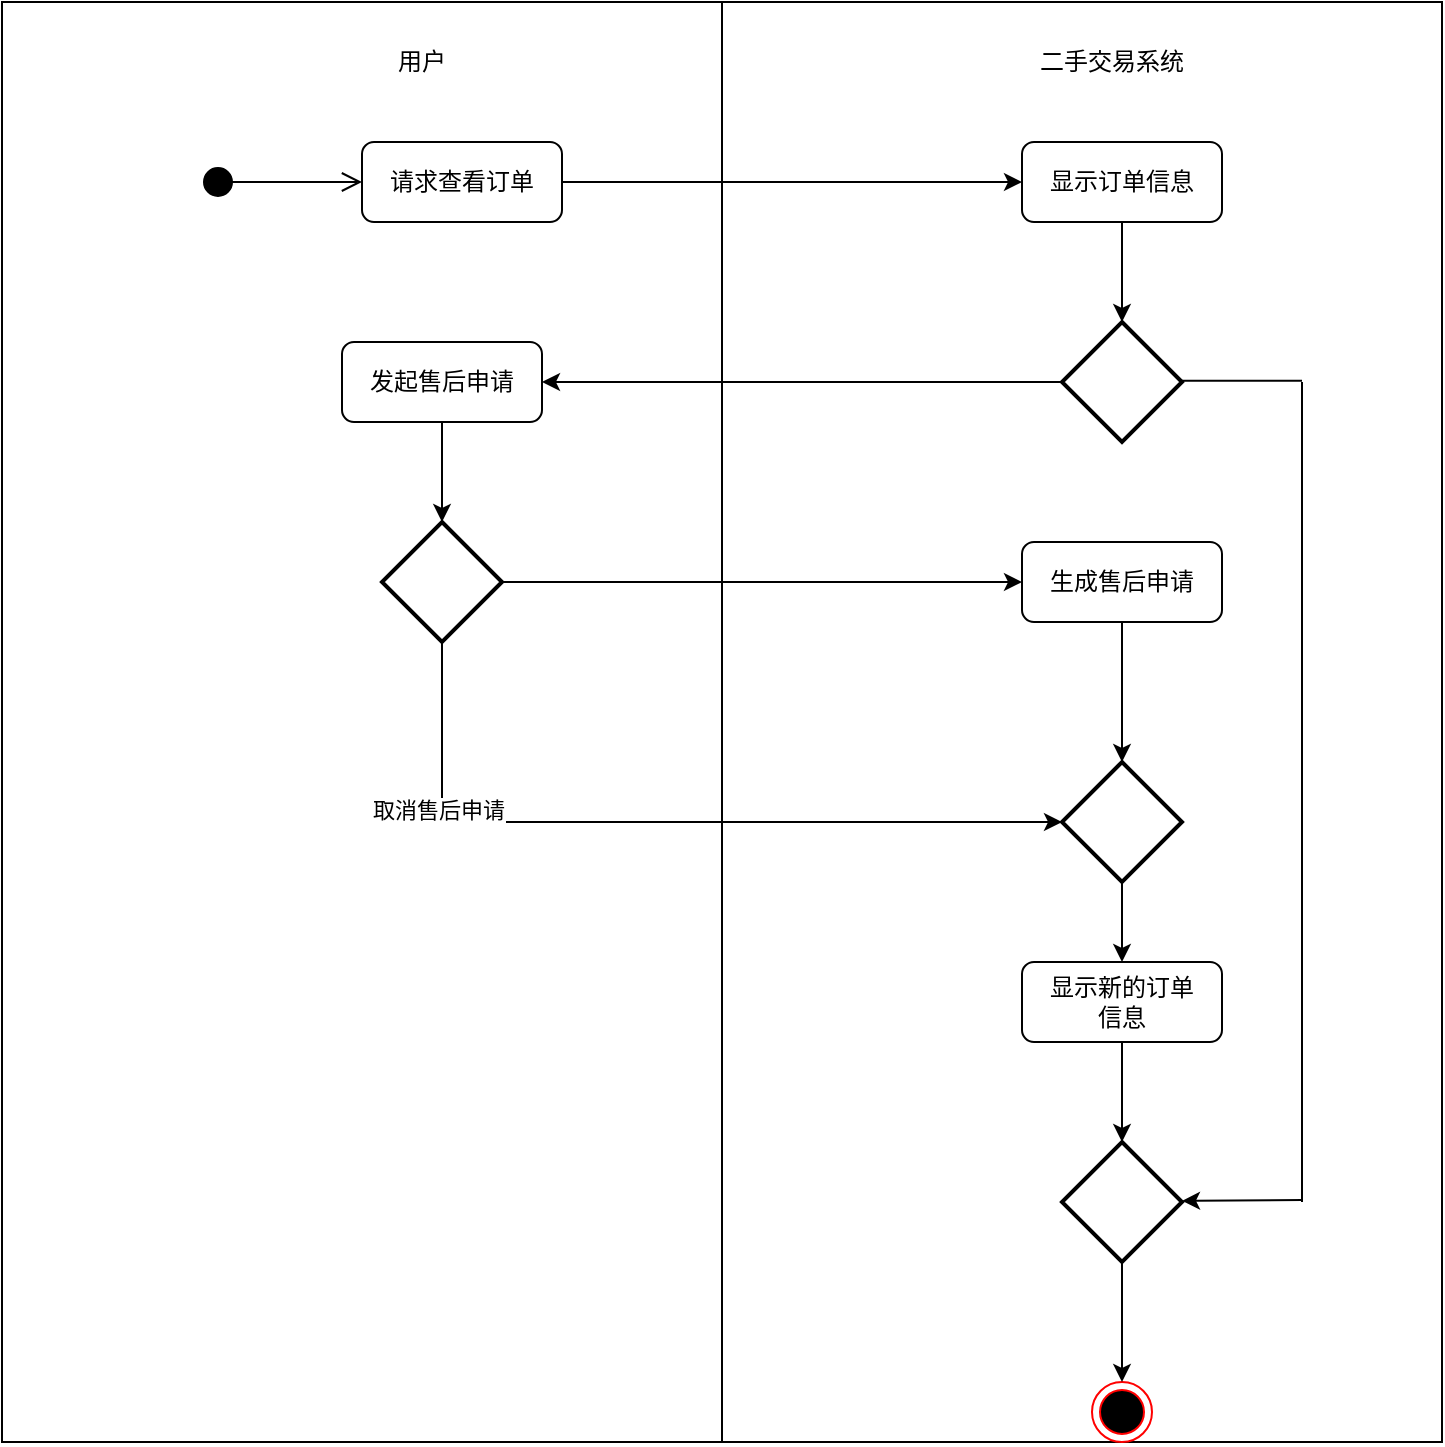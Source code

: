 <mxfile version="24.4.0" type="device">
  <diagram name="第 1 页" id="I_W-JQsSn8hBmp-NWjk-">
    <mxGraphModel dx="1461" dy="669" grid="1" gridSize="10" guides="1" tooltips="1" connect="1" arrows="1" fold="1" page="1" pageScale="1" pageWidth="827" pageHeight="1169" math="0" shadow="0">
      <root>
        <mxCell id="0" />
        <mxCell id="1" parent="0" />
        <mxCell id="QS6AGAEjwdYY_Ww4g4pX-69" value="" style="whiteSpace=wrap;html=1;aspect=fixed;" parent="1" vertex="1">
          <mxGeometry x="90" y="100" width="720" height="720" as="geometry" />
        </mxCell>
        <mxCell id="QS6AGAEjwdYY_Ww4g4pX-8" value="" style="endArrow=none;html=1;rounded=0;exitX=0.5;exitY=1;exitDx=0;exitDy=0;entryX=0.5;entryY=0;entryDx=0;entryDy=0;" parent="1" source="QS6AGAEjwdYY_Ww4g4pX-69" target="QS6AGAEjwdYY_Ww4g4pX-69" edge="1">
          <mxGeometry width="50" height="50" relative="1" as="geometry">
            <mxPoint x="460" y="810" as="sourcePoint" />
            <mxPoint x="460" y="40" as="targetPoint" />
          </mxGeometry>
        </mxCell>
        <mxCell id="QS6AGAEjwdYY_Ww4g4pX-9" value="用户" style="text;html=1;align=center;verticalAlign=middle;whiteSpace=wrap;rounded=0;" parent="1" vertex="1">
          <mxGeometry x="270" y="120" width="60" height="20" as="geometry" />
        </mxCell>
        <mxCell id="QS6AGAEjwdYY_Ww4g4pX-10" value="二手交易系统" style="text;html=1;align=center;verticalAlign=middle;whiteSpace=wrap;rounded=0;" parent="1" vertex="1">
          <mxGeometry x="590" y="120" width="110" height="20" as="geometry" />
        </mxCell>
        <mxCell id="QS6AGAEjwdYY_Ww4g4pX-15" value="" style="html=1;verticalAlign=bottom;startArrow=circle;startFill=1;endArrow=open;startSize=6;endSize=8;curved=0;rounded=0;" parent="1" edge="1">
          <mxGeometry width="80" relative="1" as="geometry">
            <mxPoint x="190" y="190.0" as="sourcePoint" />
            <mxPoint x="270" y="190.0" as="targetPoint" />
            <Array as="points" />
          </mxGeometry>
        </mxCell>
        <mxCell id="QS6AGAEjwdYY_Ww4g4pX-16" value="" style="rounded=1;whiteSpace=wrap;html=1;" parent="1" vertex="1">
          <mxGeometry x="270" y="170" width="100" height="40" as="geometry" />
        </mxCell>
        <mxCell id="QS6AGAEjwdYY_Ww4g4pX-17" value="请求查看订单" style="text;html=1;align=center;verticalAlign=middle;whiteSpace=wrap;rounded=0;movable=0;resizable=0;rotatable=0;deletable=0;editable=0;locked=1;connectable=0;" parent="1" vertex="1">
          <mxGeometry x="280" y="175" width="80" height="30" as="geometry" />
        </mxCell>
        <mxCell id="QS6AGAEjwdYY_Ww4g4pX-21" value="" style="endArrow=classic;html=1;rounded=0;" parent="1" edge="1">
          <mxGeometry width="50" height="50" relative="1" as="geometry">
            <mxPoint x="370" y="190" as="sourcePoint" />
            <mxPoint x="600" y="190" as="targetPoint" />
            <Array as="points">
              <mxPoint x="600" y="190" />
            </Array>
          </mxGeometry>
        </mxCell>
        <mxCell id="QS6AGAEjwdYY_Ww4g4pX-25" value="" style="rounded=1;whiteSpace=wrap;html=1;" parent="1" vertex="1">
          <mxGeometry x="600" y="170" width="100" height="40" as="geometry" />
        </mxCell>
        <mxCell id="QS6AGAEjwdYY_Ww4g4pX-22" value="显示订单信息" style="text;html=1;align=center;verticalAlign=middle;whiteSpace=wrap;rounded=0;" parent="1" vertex="1">
          <mxGeometry x="610" y="175" width="80" height="30" as="geometry" />
        </mxCell>
        <mxCell id="QS6AGAEjwdYY_Ww4g4pX-27" value="" style="endArrow=classic;html=1;rounded=0;" parent="1" edge="1">
          <mxGeometry width="50" height="50" relative="1" as="geometry">
            <mxPoint x="650" y="210" as="sourcePoint" />
            <mxPoint x="650" y="260" as="targetPoint" />
            <Array as="points" />
          </mxGeometry>
        </mxCell>
        <mxCell id="QS6AGAEjwdYY_Ww4g4pX-29" value="" style="strokeWidth=2;html=1;shape=mxgraph.flowchart.decision;whiteSpace=wrap;" parent="1" vertex="1">
          <mxGeometry x="620" y="260" width="60" height="60" as="geometry" />
        </mxCell>
        <mxCell id="QS6AGAEjwdYY_Ww4g4pX-32" value="" style="endArrow=classic;html=1;rounded=0;" parent="1" edge="1">
          <mxGeometry width="50" height="50" relative="1" as="geometry">
            <mxPoint x="620" y="290" as="sourcePoint" />
            <mxPoint x="360" y="290" as="targetPoint" />
            <Array as="points">
              <mxPoint x="360" y="290" />
            </Array>
          </mxGeometry>
        </mxCell>
        <mxCell id="QS6AGAEjwdYY_Ww4g4pX-33" value="" style="rounded=1;whiteSpace=wrap;html=1;" parent="1" vertex="1">
          <mxGeometry x="260" y="270" width="100" height="40" as="geometry" />
        </mxCell>
        <mxCell id="QS6AGAEjwdYY_Ww4g4pX-34" value="发起售后申请" style="text;html=1;align=center;verticalAlign=middle;whiteSpace=wrap;rounded=0;" parent="1" vertex="1">
          <mxGeometry x="270" y="275" width="80" height="30" as="geometry" />
        </mxCell>
        <mxCell id="QS6AGAEjwdYY_Ww4g4pX-36" value="" style="endArrow=classic;html=1;rounded=0;" parent="1" edge="1">
          <mxGeometry width="50" height="50" relative="1" as="geometry">
            <mxPoint x="310" y="310" as="sourcePoint" />
            <mxPoint x="310" y="360" as="targetPoint" />
          </mxGeometry>
        </mxCell>
        <mxCell id="QS6AGAEjwdYY_Ww4g4pX-38" value="" style="strokeWidth=2;html=1;shape=mxgraph.flowchart.decision;whiteSpace=wrap;" parent="1" vertex="1">
          <mxGeometry x="280" y="360" width="60" height="60" as="geometry" />
        </mxCell>
        <mxCell id="QS6AGAEjwdYY_Ww4g4pX-41" value="" style="endArrow=classic;html=1;rounded=0;entryX=0;entryY=0.5;entryDx=0;entryDy=0;" parent="1" target="QS6AGAEjwdYY_Ww4g4pX-45" edge="1">
          <mxGeometry width="50" height="50" relative="1" as="geometry">
            <mxPoint x="340" y="390" as="sourcePoint" />
            <mxPoint x="590" y="390" as="targetPoint" />
          </mxGeometry>
        </mxCell>
        <mxCell id="QS6AGAEjwdYY_Ww4g4pX-45" value="" style="rounded=1;whiteSpace=wrap;html=1;" parent="1" vertex="1">
          <mxGeometry x="600" y="370" width="100" height="40" as="geometry" />
        </mxCell>
        <mxCell id="QS6AGAEjwdYY_Ww4g4pX-42" value="生成售后申请" style="text;html=1;align=center;verticalAlign=middle;whiteSpace=wrap;rounded=0;" parent="1" vertex="1">
          <mxGeometry x="610" y="375" width="80" height="30" as="geometry" />
        </mxCell>
        <mxCell id="QS6AGAEjwdYY_Ww4g4pX-49" value="" style="endArrow=classic;html=1;rounded=0;edgeStyle=orthogonalEdgeStyle;" parent="1" edge="1">
          <mxGeometry width="50" height="50" relative="1" as="geometry">
            <mxPoint x="310" y="420" as="sourcePoint" />
            <mxPoint x="620" y="510" as="targetPoint" />
            <Array as="points">
              <mxPoint x="310" y="510" />
              <mxPoint x="620" y="510" />
            </Array>
          </mxGeometry>
        </mxCell>
        <mxCell id="QS6AGAEjwdYY_Ww4g4pX-50" value="取消售后申请" style="edgeLabel;html=1;align=center;verticalAlign=middle;resizable=0;points=[];" parent="QS6AGAEjwdYY_Ww4g4pX-49" vertex="1" connectable="0">
          <mxGeometry x="-0.582" y="-2" relative="1" as="geometry">
            <mxPoint as="offset" />
          </mxGeometry>
        </mxCell>
        <mxCell id="QS6AGAEjwdYY_Ww4g4pX-51" value="" style="endArrow=classic;html=1;rounded=0;" parent="1" edge="1">
          <mxGeometry width="50" height="50" relative="1" as="geometry">
            <mxPoint x="650" y="410" as="sourcePoint" />
            <mxPoint x="650" y="480" as="targetPoint" />
          </mxGeometry>
        </mxCell>
        <mxCell id="QS6AGAEjwdYY_Ww4g4pX-52" value="" style="strokeWidth=2;html=1;shape=mxgraph.flowchart.decision;whiteSpace=wrap;" parent="1" vertex="1">
          <mxGeometry x="620" y="480" width="60" height="60" as="geometry" />
        </mxCell>
        <mxCell id="QS6AGAEjwdYY_Ww4g4pX-53" value="" style="endArrow=classic;html=1;rounded=0;" parent="1" edge="1">
          <mxGeometry width="50" height="50" relative="1" as="geometry">
            <mxPoint x="650" y="540" as="sourcePoint" />
            <mxPoint x="650" y="580" as="targetPoint" />
          </mxGeometry>
        </mxCell>
        <mxCell id="QS6AGAEjwdYY_Ww4g4pX-55" value="" style="rounded=1;whiteSpace=wrap;html=1;" parent="1" vertex="1">
          <mxGeometry x="600" y="580" width="100" height="40" as="geometry" />
        </mxCell>
        <mxCell id="QS6AGAEjwdYY_Ww4g4pX-54" value="显示新的订单信息" style="text;html=1;align=center;verticalAlign=middle;whiteSpace=wrap;rounded=0;" parent="1" vertex="1">
          <mxGeometry x="610" y="585" width="80" height="30" as="geometry" />
        </mxCell>
        <mxCell id="QS6AGAEjwdYY_Ww4g4pX-60" value="" style="ellipse;html=1;shape=endState;fillColor=#000000;strokeColor=#ff0000;" parent="1" vertex="1">
          <mxGeometry x="635" y="790" width="30" height="30" as="geometry" />
        </mxCell>
        <mxCell id="QS6AGAEjwdYY_Ww4g4pX-63" value="" style="endArrow=none;html=1;rounded=0;" parent="1" edge="1">
          <mxGeometry width="50" height="50" relative="1" as="geometry">
            <mxPoint x="680" y="289.41" as="sourcePoint" />
            <mxPoint x="740" y="289.41" as="targetPoint" />
          </mxGeometry>
        </mxCell>
        <mxCell id="QS6AGAEjwdYY_Ww4g4pX-64" value="" style="endArrow=none;html=1;rounded=0;" parent="1" edge="1">
          <mxGeometry width="50" height="50" relative="1" as="geometry">
            <mxPoint x="740" y="700" as="sourcePoint" />
            <mxPoint x="740" y="290" as="targetPoint" />
          </mxGeometry>
        </mxCell>
        <mxCell id="QS6AGAEjwdYY_Ww4g4pX-65" value="" style="endArrow=classic;html=1;rounded=0;" parent="1" edge="1">
          <mxGeometry width="50" height="50" relative="1" as="geometry">
            <mxPoint x="740" y="699" as="sourcePoint" />
            <mxPoint x="680" y="699.41" as="targetPoint" />
          </mxGeometry>
        </mxCell>
        <mxCell id="QS6AGAEjwdYY_Ww4g4pX-66" value="" style="endArrow=classic;html=1;rounded=0;exitX=0.5;exitY=1;exitDx=0;exitDy=0;" parent="1" source="QS6AGAEjwdYY_Ww4g4pX-55" edge="1">
          <mxGeometry width="50" height="50" relative="1" as="geometry">
            <mxPoint x="650" y="640" as="sourcePoint" />
            <mxPoint x="650" y="670" as="targetPoint" />
          </mxGeometry>
        </mxCell>
        <mxCell id="QS6AGAEjwdYY_Ww4g4pX-67" value="" style="strokeWidth=2;html=1;shape=mxgraph.flowchart.decision;whiteSpace=wrap;" parent="1" vertex="1">
          <mxGeometry x="620" y="670" width="60" height="60" as="geometry" />
        </mxCell>
        <mxCell id="QS6AGAEjwdYY_Ww4g4pX-68" value="" style="endArrow=classic;html=1;rounded=0;entryX=0.5;entryY=0;entryDx=0;entryDy=0;" parent="1" target="QS6AGAEjwdYY_Ww4g4pX-60" edge="1">
          <mxGeometry width="50" height="50" relative="1" as="geometry">
            <mxPoint x="650" y="730" as="sourcePoint" />
            <mxPoint x="700" y="680" as="targetPoint" />
          </mxGeometry>
        </mxCell>
      </root>
    </mxGraphModel>
  </diagram>
</mxfile>
